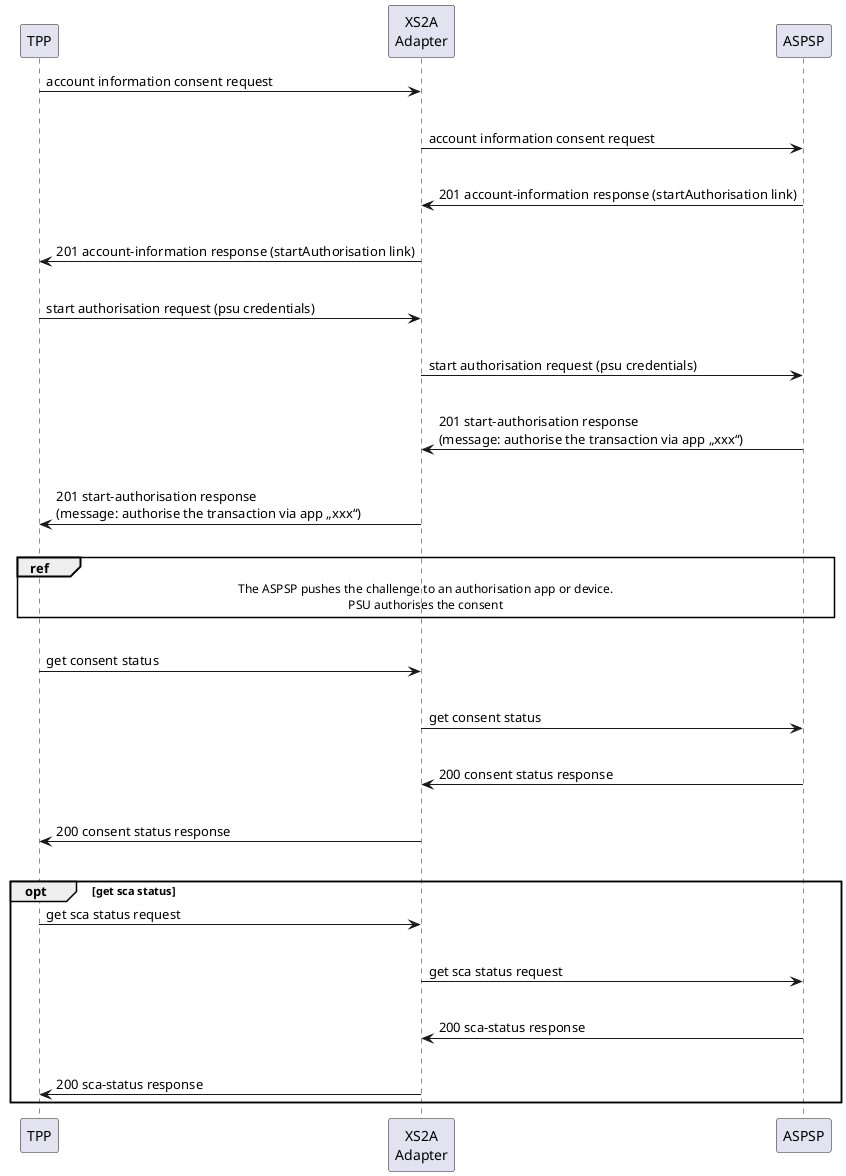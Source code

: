 @startuml
participant tpp as "TPP"
participant adapter as "XS2A\nAdapter"
participant bank as "ASPSP"

tpp->adapter: account information consent request
|||
adapter->bank: account information consent request
|||
adapter<-bank: 201 account-information response (startAuthorisation link)
|||
tpp<-adapter: 201 account-information response (startAuthorisation link)
|||
tpp->adapter: start authorisation request (psu credentials)
|||
adapter->bank: start authorisation request (psu credentials)
|||
adapter<-bank: 201 start-authorisation response \n(message: authorise the transaction via app „xxx“)
|||
tpp<-adapter: 201 start-authorisation response \n(message: authorise the transaction via app „xxx“)
|||
ref over tpp, adapter, bank: The ASPSP pushes the challenge to an authorisation app or device.\nPSU authorises the consent
|||
tpp->adapter: get consent status
|||
adapter->bank: get consent status
|||
adapter<-bank: 200 consent status response
|||
tpp<-adapter: 200 consent status response
|||
opt get sca status
tpp->adapter: get sca status request
|||
adapter->bank: get sca status request
|||
adapter<-bank: 200 sca-status response
|||
tpp<-adapter: 200 sca-status response
end
@enduml